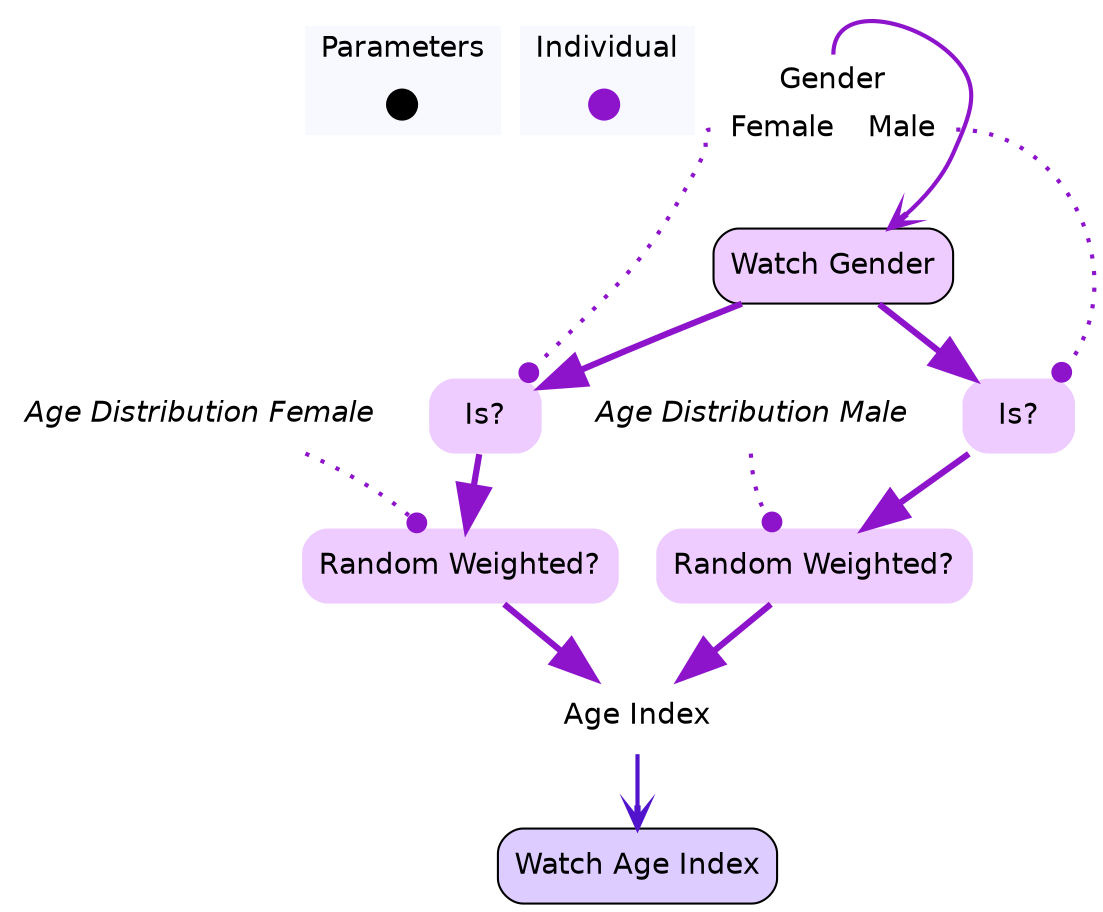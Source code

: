 digraph watchGender {

	subgraph clustercontextKey {
		fontname=Helvetica;
		label="Parameters";
		style="filled";
		fillcolor=ghostwhite;
		color=white;
		labeljust=l;
		contextOverview [style=filled,shape=point,fixedsize=true,width=.2,height=.2,fontcolor=white,color="black",label=""];
	}
	subgraph clusterindividualKey {
		fontname=Helvetica;
		nodesep=0.1;
		style="filled";
		fillcolor=ghostwhite;
		label="Individual";
		color=white;
		labeljust=l;
		watchGenderOverview [fontname=Helvetica,style=filled,shape=point,fixedsize=true,width=.2,height=.2,fontcolor=white,color="0.777, 0.9 , 0.8",label="",URL="individual__Overview.svg"];

	}
		watchAgeIndex [shape=box,style="rounded,filled",fontname=Helvetica,color=black,fillcolor="0.722, 0.2, 1.0",label="Watch Age Index",URL="individual_watchAgeIndex.svg"];
		individualageIndex ->  watchAgeIndex [color="0.722, 0.9 , 0.8",penwidth=2.0,arrowhead=vee];
		individualgenderRecord [shape=record,fontname=Helvetica,style=filled,color=none,fillcolor=white,label="{<individualgender> Gender | {<individualgenderfemale> Female|<individualgendermale> Male}}"];
		tBmodelageDistributionFemale [shape=none,fontsize=14,style="filled",fontname=Helvetica,color=none,fillcolor=white,label=<<i>Age Distribution Female</i>>];
		individualageIndex [shape=none,fontsize=14,style="filled",fontname=Helvetica,color=none,fillcolor=white,label="Age Index"];
		tBmodelageDistributionMale [shape=none,fontsize=14,style="filled",fontname=Helvetica,color=none,fillcolor=white,label=<<i>Age Distribution Male</i>>];
		individualgenderRecord [shape=record,fontname=Helvetica,style=filled,color=none,fillcolor=white,label="{<individualgender> Gender | {<individualgenderfemale> Female|<individualgendermale> Male}}"];

//subgraph clusterwatchGender {
	//style=filled;
	//color=white;
	//fillcolor="0.0, 0.0, 0.98";
		watchGender [shape=box,style="rounded,filled",fontname=Helvetica,color=black,fillcolor="0.777, 0.2, 1.0",label="Watch Gender",URL="individual_watchGender.svg"];
		individualgenderRecord:individualgender ->  watchGender [color="0.777, 0.9 , 0.8",penwidth=2.0,arrowhead=vee];
	watchGender ->  genderIdenticalMaleQuery [color="0.777, 0.9 , 0.8",penwidth=3.0,arrowsize=2.0];
	watchGender ->  genderIdenticalFemaleQuery [color="0.777, 0.9 , 0.8",penwidth=3.0,arrowsize=2.0];
		randomWeighted_AgeDistributionFemale_ [shape=none,style="rounded,filled",fontname=Helvetica,color="0.777, 0.2, 1.0",label="Random Weighted?"];
			randomWeighted_AgeDistributionFemale_ ->  individualageIndex [color="0.777, 0.9 , 0.8",penwidth=3.0,arrowsize=2.0];
		randomWeighted_AgeDistributionMale_ [shape=none,style="rounded,filled",fontname=Helvetica,color="0.777, 0.2, 1.0",label="Random Weighted?"];
			randomWeighted_AgeDistributionMale_ ->  individualageIndex [color="0.777, 0.9 , 0.8",penwidth=3.0,arrowsize=2.0];
		genderIdenticalFemaleQuery [shape=none,style="rounded,filled",fontname=Helvetica,color="0.777, 0.2, 1.0",label="Is?"];
	genderIdenticalFemaleQuery ->  randomWeighted_AgeDistributionFemale_ [color="0.777, 0.9 , 0.8",penwidth=3.0,arrowsize=2.0];
		genderIdenticalMaleQuery [shape=none,style="rounded,filled",fontname=Helvetica,color="0.777, 0.2, 1.0",label="Is?"];
	genderIdenticalMaleQuery ->  randomWeighted_AgeDistributionMale_ [color="0.777, 0.9 , 0.8",penwidth=3.0,arrowsize=2.0];
//}
		tBmodelageDistributionFemale -> randomWeighted_AgeDistributionFemale_:nw [style=dotted,arrowhead=dot,color="0.777, 0.9 , 0.8",penwidth=2.0];
		tBmodelageDistributionMale -> randomWeighted_AgeDistributionMale_:nw [style=dotted,arrowhead=dot,color="0.777, 0.9 , 0.8",penwidth=2.0];
		individualgenderRecord:individualgenderfemale -> genderIdenticalFemaleQuery:ne [style=dotted,arrowhead=dot,color="0.777, 0.9 , 0.8",penwidth=2.0];
		individualgenderRecord:individualgendermale -> genderIdenticalMaleQuery:ne [style=dotted,arrowhead=dot,color="0.777, 0.9 , 0.8",penwidth=2.0];
}

